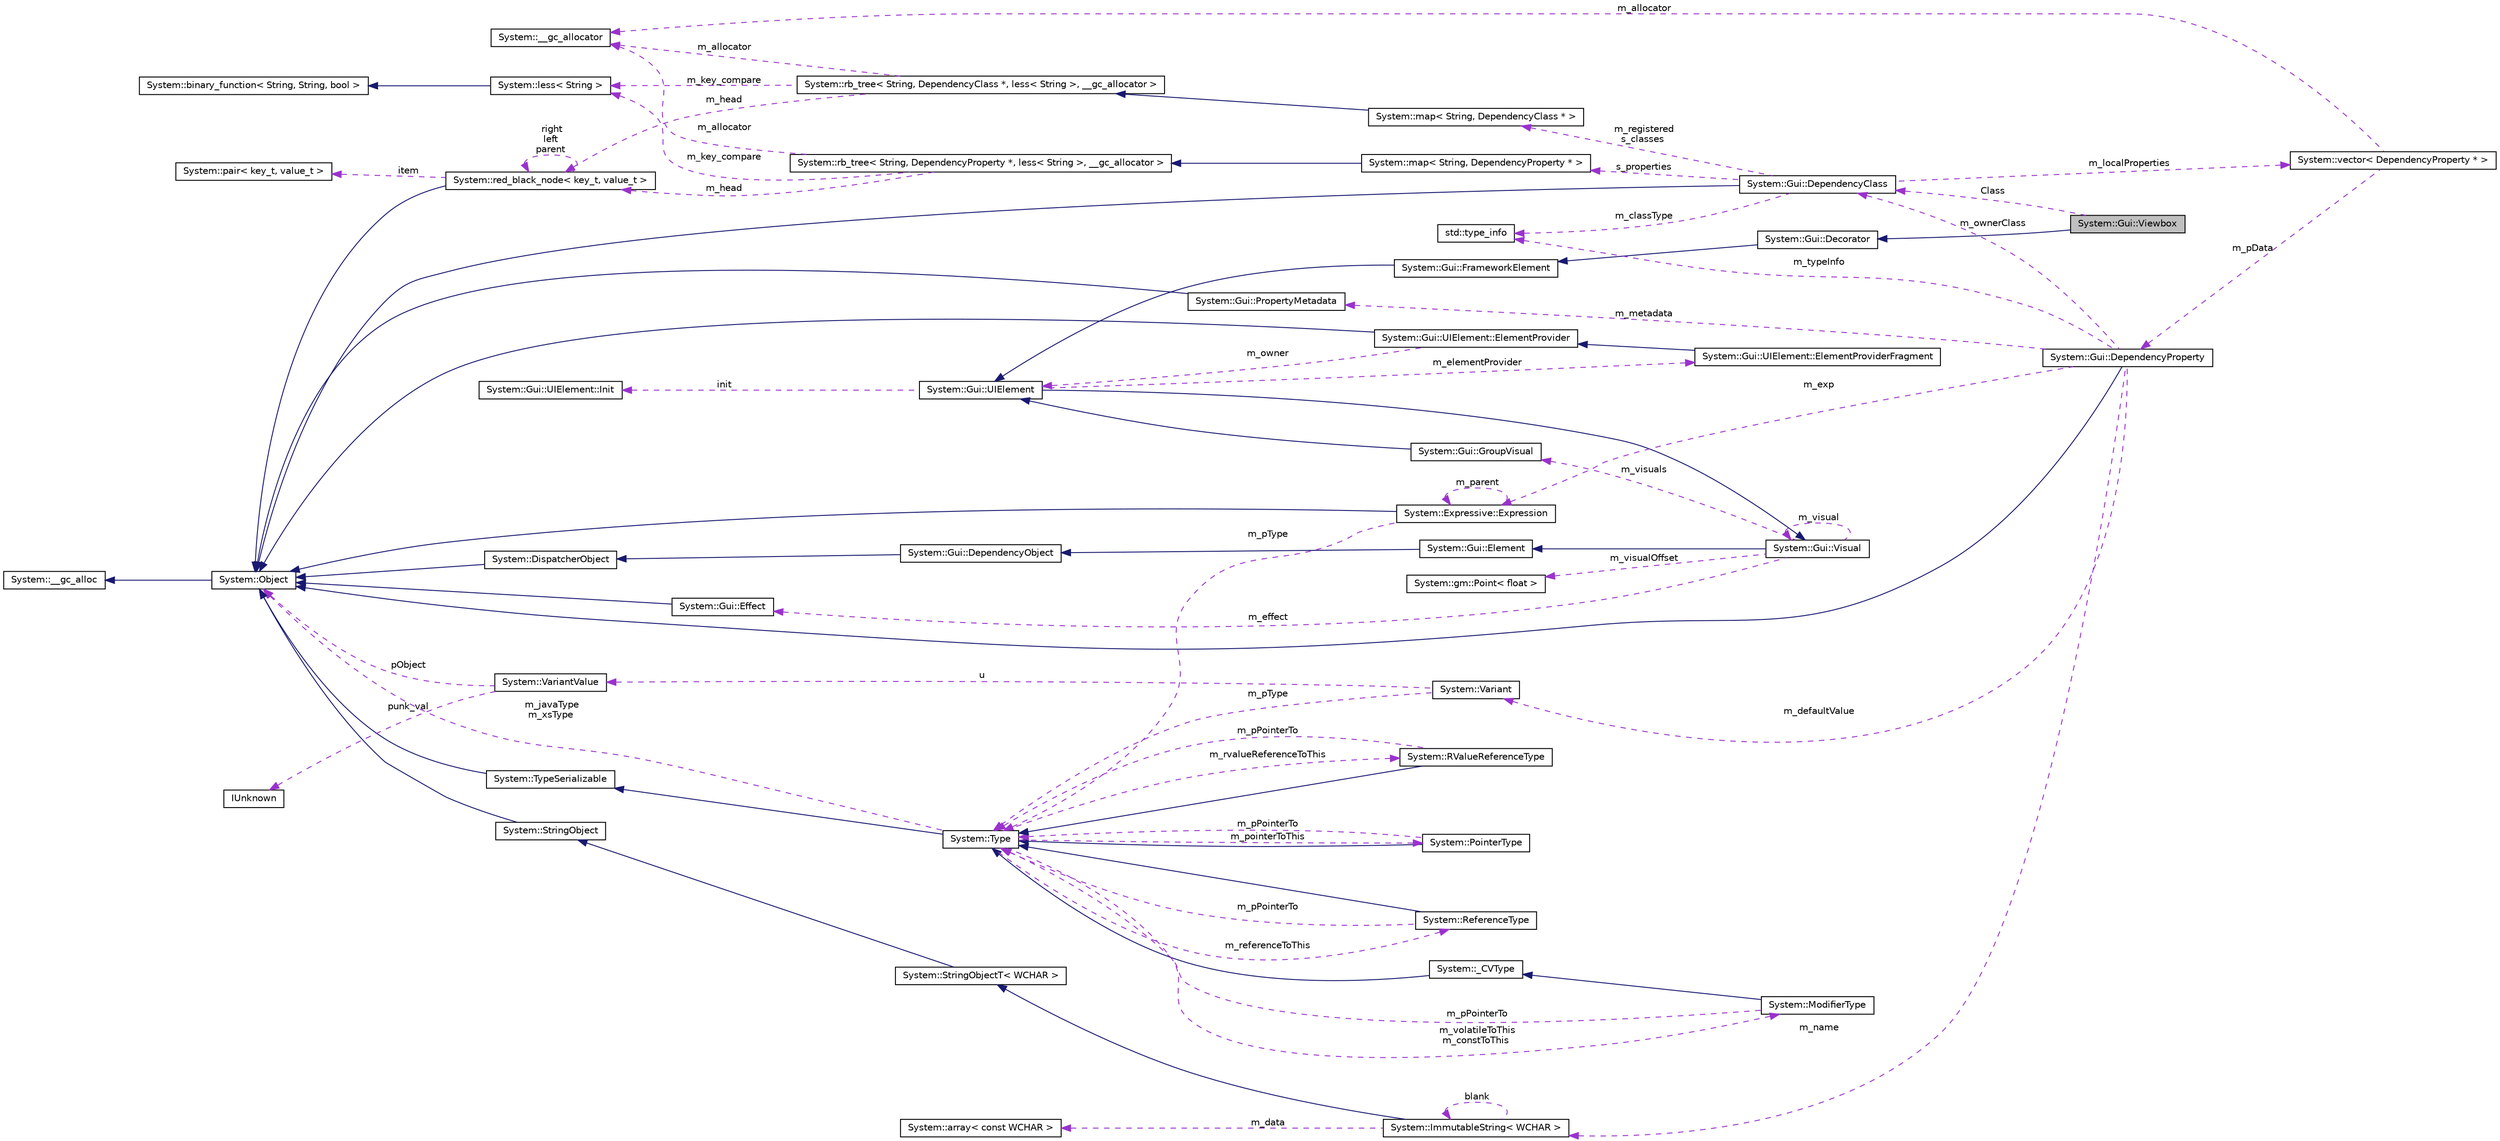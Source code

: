 digraph G
{
  edge [fontname="Helvetica",fontsize="10",labelfontname="Helvetica",labelfontsize="10"];
  node [fontname="Helvetica",fontsize="10",shape=record];
  rankdir="LR";
  Node1 [label="System::Gui::Viewbox",height=0.2,width=0.4,color="black", fillcolor="grey75", style="filled" fontcolor="black"];
  Node2 -> Node1 [dir="back",color="midnightblue",fontsize="10",style="solid",fontname="Helvetica"];
  Node2 [label="System::Gui::Decorator",height=0.2,width=0.4,color="black", fillcolor="white", style="filled",URL="$class_system_1_1_gui_1_1_decorator.html"];
  Node3 -> Node2 [dir="back",color="midnightblue",fontsize="10",style="solid",fontname="Helvetica"];
  Node3 [label="System::Gui::FrameworkElement",height=0.2,width=0.4,color="black", fillcolor="white", style="filled",URL="$class_system_1_1_gui_1_1_framework_element.html"];
  Node4 -> Node3 [dir="back",color="midnightblue",fontsize="10",style="solid",fontname="Helvetica"];
  Node4 [label="System::Gui::UIElement",height=0.2,width=0.4,color="black", fillcolor="white", style="filled",URL="$class_system_1_1_gui_1_1_u_i_element.html"];
  Node5 -> Node4 [dir="back",color="midnightblue",fontsize="10",style="solid",fontname="Helvetica"];
  Node5 [label="System::Gui::Visual",height=0.2,width=0.4,color="black", fillcolor="white", style="filled",URL="$class_system_1_1_gui_1_1_visual.html"];
  Node6 -> Node5 [dir="back",color="midnightblue",fontsize="10",style="solid",fontname="Helvetica"];
  Node6 [label="System::Gui::Element",height=0.2,width=0.4,color="black", fillcolor="white", style="filled",URL="$class_system_1_1_gui_1_1_element.html"];
  Node7 -> Node6 [dir="back",color="midnightblue",fontsize="10",style="solid",fontname="Helvetica"];
  Node7 [label="System::Gui::DependencyObject",height=0.2,width=0.4,color="black", fillcolor="white", style="filled",URL="$class_system_1_1_gui_1_1_dependency_object.html"];
  Node8 -> Node7 [dir="back",color="midnightblue",fontsize="10",style="solid",fontname="Helvetica"];
  Node8 [label="System::DispatcherObject",height=0.2,width=0.4,color="black", fillcolor="white", style="filled",URL="$class_system_1_1_dispatcher_object.html"];
  Node9 -> Node8 [dir="back",color="midnightblue",fontsize="10",style="solid",fontname="Helvetica"];
  Node9 [label="System::Object",height=0.2,width=0.4,color="black", fillcolor="white", style="filled",URL="$class_system_1_1_object.html"];
  Node10 -> Node9 [dir="back",color="midnightblue",fontsize="10",style="solid",fontname="Helvetica"];
  Node10 [label="System::__gc_alloc",height=0.2,width=0.4,color="black", fillcolor="white", style="filled",URL="$class_system_1_1____gc__alloc.html"];
  Node11 -> Node5 [dir="back",color="darkorchid3",fontsize="10",style="dashed",label=" m_visualOffset" ,fontname="Helvetica"];
  Node11 [label="System::gm::Point\< float \>",height=0.2,width=0.4,color="black", fillcolor="white", style="filled",URL="$class_system_1_1gm_1_1_point.html"];
  Node5 -> Node5 [dir="back",color="darkorchid3",fontsize="10",style="dashed",label=" m_visual" ,fontname="Helvetica"];
  Node12 -> Node5 [dir="back",color="darkorchid3",fontsize="10",style="dashed",label=" m_effect" ,fontname="Helvetica"];
  Node12 [label="System::Gui::Effect",height=0.2,width=0.4,color="black", fillcolor="white", style="filled",URL="$class_system_1_1_gui_1_1_effect.html"];
  Node9 -> Node12 [dir="back",color="midnightblue",fontsize="10",style="solid",fontname="Helvetica"];
  Node13 -> Node5 [dir="back",color="darkorchid3",fontsize="10",style="dashed",label=" m_visuals" ,fontname="Helvetica"];
  Node13 [label="System::Gui::GroupVisual",height=0.2,width=0.4,color="black", fillcolor="white", style="filled",URL="$class_system_1_1_gui_1_1_group_visual.html"];
  Node4 -> Node13 [dir="back",color="midnightblue",fontsize="10",style="solid",fontname="Helvetica"];
  Node14 -> Node4 [dir="back",color="darkorchid3",fontsize="10",style="dashed",label=" init" ,fontname="Helvetica"];
  Node14 [label="System::Gui::UIElement::Init",height=0.2,width=0.4,color="black", fillcolor="white", style="filled",URL="$class_system_1_1_gui_1_1_u_i_element_1_1_init.html"];
  Node15 -> Node4 [dir="back",color="darkorchid3",fontsize="10",style="dashed",label=" m_elementProvider" ,fontname="Helvetica"];
  Node15 [label="System::Gui::UIElement::ElementProviderFragment",height=0.2,width=0.4,color="black", fillcolor="white", style="filled",URL="$class_system_1_1_gui_1_1_u_i_element_1_1_element_provider_fragment.html"];
  Node16 -> Node15 [dir="back",color="midnightblue",fontsize="10",style="solid",fontname="Helvetica"];
  Node16 [label="System::Gui::UIElement::ElementProvider",height=0.2,width=0.4,color="black", fillcolor="white", style="filled",URL="$class_system_1_1_gui_1_1_u_i_element_1_1_element_provider.html"];
  Node9 -> Node16 [dir="back",color="midnightblue",fontsize="10",style="solid",fontname="Helvetica"];
  Node4 -> Node16 [dir="back",color="darkorchid3",fontsize="10",style="dashed",label=" m_owner" ,fontname="Helvetica"];
  Node17 -> Node1 [dir="back",color="darkorchid3",fontsize="10",style="dashed",label=" Class" ,fontname="Helvetica"];
  Node17 [label="System::Gui::DependencyClass",height=0.2,width=0.4,color="black", fillcolor="white", style="filled",URL="$class_system_1_1_gui_1_1_dependency_class.html"];
  Node9 -> Node17 [dir="back",color="midnightblue",fontsize="10",style="solid",fontname="Helvetica"];
  Node18 -> Node17 [dir="back",color="darkorchid3",fontsize="10",style="dashed",label=" m_registered\ns_classes" ,fontname="Helvetica"];
  Node18 [label="System::map\< String, DependencyClass * \>",height=0.2,width=0.4,color="black", fillcolor="white", style="filled",URL="$class_system_1_1map.html"];
  Node19 -> Node18 [dir="back",color="midnightblue",fontsize="10",style="solid",fontname="Helvetica"];
  Node19 [label="System::rb_tree\< String, DependencyClass *, less\< String \>, __gc_allocator \>",height=0.2,width=0.4,color="black", fillcolor="white", style="filled",URL="$class_system_1_1rb__tree.html"];
  Node20 -> Node19 [dir="back",color="darkorchid3",fontsize="10",style="dashed",label=" m_allocator" ,fontname="Helvetica"];
  Node20 [label="System::__gc_allocator",height=0.2,width=0.4,color="black", fillcolor="white", style="filled",URL="$class_system_1_1____gc__allocator.html"];
  Node21 -> Node19 [dir="back",color="darkorchid3",fontsize="10",style="dashed",label=" m_key_compare" ,fontname="Helvetica"];
  Node21 [label="System::less\< String \>",height=0.2,width=0.4,color="black", fillcolor="white", style="filled",URL="$class_system_1_1less_3_01_string_01_4.html"];
  Node22 -> Node21 [dir="back",color="midnightblue",fontsize="10",style="solid",fontname="Helvetica"];
  Node22 [label="System::binary_function\< String, String, bool \>",height=0.2,width=0.4,color="black", fillcolor="white", style="filled",URL="$class_system_1_1binary__function.html"];
  Node23 -> Node19 [dir="back",color="darkorchid3",fontsize="10",style="dashed",label=" m_head" ,fontname="Helvetica"];
  Node23 [label="System::red_black_node\< key_t, value_t \>",height=0.2,width=0.4,color="black", fillcolor="white", style="filled",URL="$class_system_1_1red__black__node.html"];
  Node9 -> Node23 [dir="back",color="midnightblue",fontsize="10",style="solid",fontname="Helvetica"];
  Node23 -> Node23 [dir="back",color="darkorchid3",fontsize="10",style="dashed",label=" right\nleft\nparent" ,fontname="Helvetica"];
  Node24 -> Node23 [dir="back",color="darkorchid3",fontsize="10",style="dashed",label=" item" ,fontname="Helvetica"];
  Node24 [label="System::pair\< key_t, value_t \>",height=0.2,width=0.4,color="black", fillcolor="white", style="filled",URL="$class_system_1_1pair.html"];
  Node25 -> Node17 [dir="back",color="darkorchid3",fontsize="10",style="dashed",label=" m_localProperties" ,fontname="Helvetica"];
  Node25 [label="System::vector\< DependencyProperty * \>",height=0.2,width=0.4,color="black", fillcolor="white", style="filled",URL="$class_system_1_1vector.html"];
  Node26 -> Node25 [dir="back",color="darkorchid3",fontsize="10",style="dashed",label=" m_pData" ,fontname="Helvetica"];
  Node26 [label="System::Gui::DependencyProperty",height=0.2,width=0.4,color="black", fillcolor="white", style="filled",URL="$class_system_1_1_gui_1_1_dependency_property.html"];
  Node9 -> Node26 [dir="back",color="midnightblue",fontsize="10",style="solid",fontname="Helvetica"];
  Node17 -> Node26 [dir="back",color="darkorchid3",fontsize="10",style="dashed",label=" m_ownerClass" ,fontname="Helvetica"];
  Node27 -> Node26 [dir="back",color="darkorchid3",fontsize="10",style="dashed",label=" m_metadata" ,fontname="Helvetica"];
  Node27 [label="System::Gui::PropertyMetadata",height=0.2,width=0.4,color="black", fillcolor="white", style="filled",URL="$class_system_1_1_gui_1_1_property_metadata.html"];
  Node9 -> Node27 [dir="back",color="midnightblue",fontsize="10",style="solid",fontname="Helvetica"];
  Node28 -> Node26 [dir="back",color="darkorchid3",fontsize="10",style="dashed",label=" m_defaultValue" ,fontname="Helvetica"];
  Node28 [label="System::Variant",height=0.2,width=0.4,color="black", fillcolor="white", style="filled",URL="$class_system_1_1_variant.html"];
  Node29 -> Node28 [dir="back",color="darkorchid3",fontsize="10",style="dashed",label=" m_pType" ,fontname="Helvetica"];
  Node29 [label="System::Type",height=0.2,width=0.4,color="black", fillcolor="white", style="filled",URL="$class_system_1_1_type.html"];
  Node30 -> Node29 [dir="back",color="midnightblue",fontsize="10",style="solid",fontname="Helvetica"];
  Node30 [label="System::TypeSerializable",height=0.2,width=0.4,color="black", fillcolor="white", style="filled",URL="$class_system_1_1_type_serializable.html"];
  Node9 -> Node30 [dir="back",color="midnightblue",fontsize="10",style="solid",fontname="Helvetica"];
  Node31 -> Node29 [dir="back",color="darkorchid3",fontsize="10",style="dashed",label=" m_pointerToThis" ,fontname="Helvetica"];
  Node31 [label="System::PointerType",height=0.2,width=0.4,color="black", fillcolor="white", style="filled",URL="$class_system_1_1_pointer_type.html"];
  Node29 -> Node31 [dir="back",color="midnightblue",fontsize="10",style="solid",fontname="Helvetica"];
  Node29 -> Node31 [dir="back",color="darkorchid3",fontsize="10",style="dashed",label=" m_pPointerTo" ,fontname="Helvetica"];
  Node32 -> Node29 [dir="back",color="darkorchid3",fontsize="10",style="dashed",label=" m_referenceToThis" ,fontname="Helvetica"];
  Node32 [label="System::ReferenceType",height=0.2,width=0.4,color="black", fillcolor="white", style="filled",URL="$class_system_1_1_reference_type.html"];
  Node29 -> Node32 [dir="back",color="midnightblue",fontsize="10",style="solid",fontname="Helvetica"];
  Node29 -> Node32 [dir="back",color="darkorchid3",fontsize="10",style="dashed",label=" m_pPointerTo" ,fontname="Helvetica"];
  Node33 -> Node29 [dir="back",color="darkorchid3",fontsize="10",style="dashed",label=" m_rvalueReferenceToThis" ,fontname="Helvetica"];
  Node33 [label="System::RValueReferenceType",height=0.2,width=0.4,color="black", fillcolor="white", style="filled",URL="$class_system_1_1_r_value_reference_type.html"];
  Node29 -> Node33 [dir="back",color="midnightblue",fontsize="10",style="solid",fontname="Helvetica"];
  Node29 -> Node33 [dir="back",color="darkorchid3",fontsize="10",style="dashed",label=" m_pPointerTo" ,fontname="Helvetica"];
  Node34 -> Node29 [dir="back",color="darkorchid3",fontsize="10",style="dashed",label=" m_volatileToThis\nm_constToThis" ,fontname="Helvetica"];
  Node34 [label="System::ModifierType",height=0.2,width=0.4,color="black", fillcolor="white", style="filled",URL="$class_system_1_1_modifier_type.html"];
  Node35 -> Node34 [dir="back",color="midnightblue",fontsize="10",style="solid",fontname="Helvetica"];
  Node35 [label="System::_CVType",height=0.2,width=0.4,color="black", fillcolor="white", style="filled",URL="$class_system_1_1___c_v_type.html"];
  Node29 -> Node35 [dir="back",color="midnightblue",fontsize="10",style="solid",fontname="Helvetica"];
  Node29 -> Node34 [dir="back",color="darkorchid3",fontsize="10",style="dashed",label=" m_pPointerTo" ,fontname="Helvetica"];
  Node9 -> Node29 [dir="back",color="darkorchid3",fontsize="10",style="dashed",label=" m_javaType\nm_xsType" ,fontname="Helvetica"];
  Node36 -> Node28 [dir="back",color="darkorchid3",fontsize="10",style="dashed",label=" u" ,fontname="Helvetica"];
  Node36 [label="System::VariantValue",height=0.2,width=0.4,color="black", fillcolor="white", style="filled",URL="$union_system_1_1_variant_value.html"];
  Node37 -> Node36 [dir="back",color="darkorchid3",fontsize="10",style="dashed",label=" punk_val" ,fontname="Helvetica"];
  Node37 [label="IUnknown",height=0.2,width=0.4,color="black", fillcolor="white", style="filled",URL="$struct_i_unknown.html"];
  Node9 -> Node36 [dir="back",color="darkorchid3",fontsize="10",style="dashed",label=" pObject" ,fontname="Helvetica"];
  Node38 -> Node26 [dir="back",color="darkorchid3",fontsize="10",style="dashed",label=" m_typeInfo" ,fontname="Helvetica"];
  Node38 [label="std::type_info",height=0.2,width=0.4,color="black", fillcolor="white", style="filled",URL="$classstd_1_1type__info.html",tooltip="Part of RTTI."];
  Node39 -> Node26 [dir="back",color="darkorchid3",fontsize="10",style="dashed",label=" m_exp" ,fontname="Helvetica"];
  Node39 [label="System::Expressive::Expression",height=0.2,width=0.4,color="black", fillcolor="white", style="filled",URL="$class_system_1_1_expressive_1_1_expression.html"];
  Node9 -> Node39 [dir="back",color="midnightblue",fontsize="10",style="solid",fontname="Helvetica"];
  Node29 -> Node39 [dir="back",color="darkorchid3",fontsize="10",style="dashed",label=" m_pType" ,fontname="Helvetica"];
  Node39 -> Node39 [dir="back",color="darkorchid3",fontsize="10",style="dashed",label=" m_parent" ,fontname="Helvetica"];
  Node40 -> Node26 [dir="back",color="darkorchid3",fontsize="10",style="dashed",label=" m_name" ,fontname="Helvetica"];
  Node40 [label="System::ImmutableString\< WCHAR \>",height=0.2,width=0.4,color="black", fillcolor="white", style="filled",URL="$class_system_1_1_immutable_string.html"];
  Node41 -> Node40 [dir="back",color="midnightblue",fontsize="10",style="solid",fontname="Helvetica"];
  Node41 [label="System::StringObjectT\< WCHAR \>",height=0.2,width=0.4,color="black", fillcolor="white", style="filled",URL="$class_system_1_1_string_object_t.html"];
  Node42 -> Node41 [dir="back",color="midnightblue",fontsize="10",style="solid",fontname="Helvetica"];
  Node42 [label="System::StringObject",height=0.2,width=0.4,color="black", fillcolor="white", style="filled",URL="$class_system_1_1_string_object.html"];
  Node9 -> Node42 [dir="back",color="midnightblue",fontsize="10",style="solid",fontname="Helvetica"];
  Node43 -> Node40 [dir="back",color="darkorchid3",fontsize="10",style="dashed",label=" m_data" ,fontname="Helvetica"];
  Node43 [label="System::array\< const WCHAR \>",height=0.2,width=0.4,color="black", fillcolor="white", style="filled",URL="$class_system_1_1array.html"];
  Node40 -> Node40 [dir="back",color="darkorchid3",fontsize="10",style="dashed",label=" blank" ,fontname="Helvetica"];
  Node20 -> Node25 [dir="back",color="darkorchid3",fontsize="10",style="dashed",label=" m_allocator" ,fontname="Helvetica"];
  Node44 -> Node17 [dir="back",color="darkorchid3",fontsize="10",style="dashed",label=" s_properties" ,fontname="Helvetica"];
  Node44 [label="System::map\< String, DependencyProperty * \>",height=0.2,width=0.4,color="black", fillcolor="white", style="filled",URL="$class_system_1_1map.html"];
  Node45 -> Node44 [dir="back",color="midnightblue",fontsize="10",style="solid",fontname="Helvetica"];
  Node45 [label="System::rb_tree\< String, DependencyProperty *, less\< String \>, __gc_allocator \>",height=0.2,width=0.4,color="black", fillcolor="white", style="filled",URL="$class_system_1_1rb__tree.html"];
  Node20 -> Node45 [dir="back",color="darkorchid3",fontsize="10",style="dashed",label=" m_allocator" ,fontname="Helvetica"];
  Node21 -> Node45 [dir="back",color="darkorchid3",fontsize="10",style="dashed",label=" m_key_compare" ,fontname="Helvetica"];
  Node23 -> Node45 [dir="back",color="darkorchid3",fontsize="10",style="dashed",label=" m_head" ,fontname="Helvetica"];
  Node38 -> Node17 [dir="back",color="darkorchid3",fontsize="10",style="dashed",label=" m_classType" ,fontname="Helvetica"];
}
